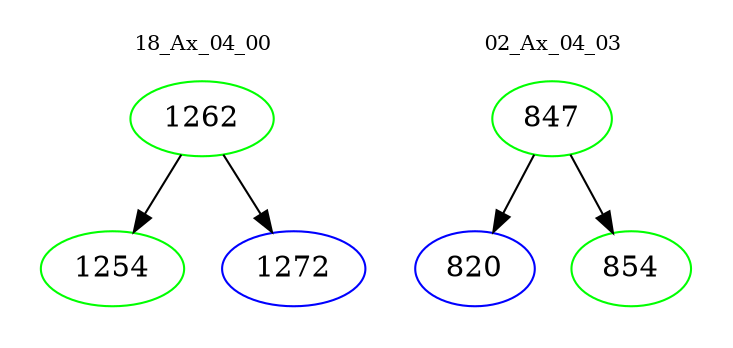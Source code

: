 digraph{
subgraph cluster_0 {
color = white
label = "18_Ax_04_00";
fontsize=10;
T0_1262 [label="1262", color="green"]
T0_1262 -> T0_1254 [color="black"]
T0_1254 [label="1254", color="green"]
T0_1262 -> T0_1272 [color="black"]
T0_1272 [label="1272", color="blue"]
}
subgraph cluster_1 {
color = white
label = "02_Ax_04_03";
fontsize=10;
T1_847 [label="847", color="green"]
T1_847 -> T1_820 [color="black"]
T1_820 [label="820", color="blue"]
T1_847 -> T1_854 [color="black"]
T1_854 [label="854", color="green"]
}
}
